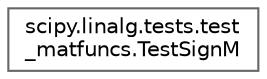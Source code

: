digraph "Graphical Class Hierarchy"
{
 // LATEX_PDF_SIZE
  bgcolor="transparent";
  edge [fontname=Helvetica,fontsize=10,labelfontname=Helvetica,labelfontsize=10];
  node [fontname=Helvetica,fontsize=10,shape=box,height=0.2,width=0.4];
  rankdir="LR";
  Node0 [id="Node000000",label="scipy.linalg.tests.test\l_matfuncs.TestSignM",height=0.2,width=0.4,color="grey40", fillcolor="white", style="filled",URL="$d0/d2f/classscipy_1_1linalg_1_1tests_1_1test__matfuncs_1_1TestSignM.html",tooltip=" "];
}
